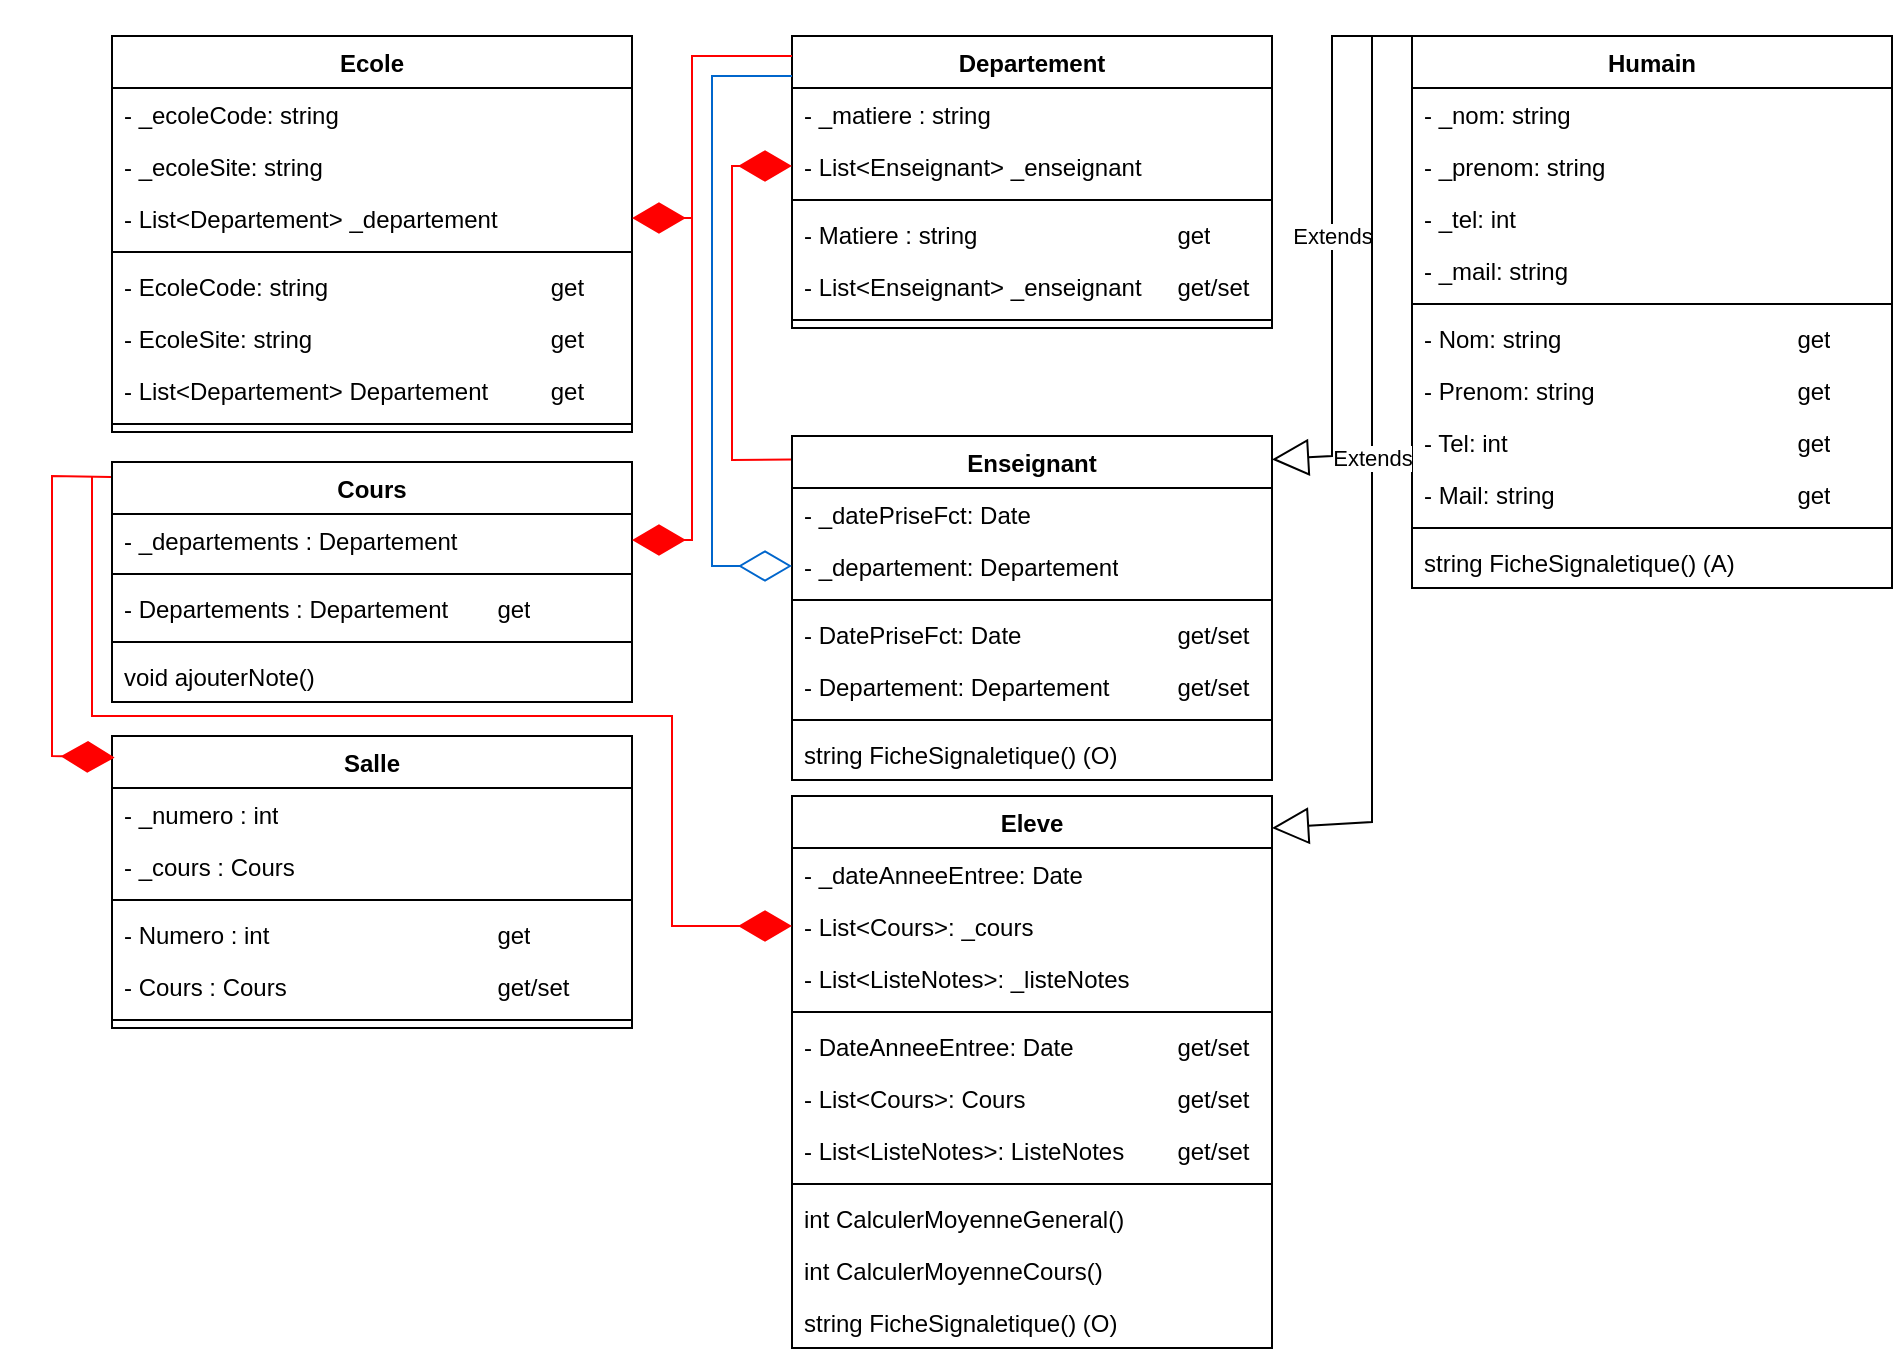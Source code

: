 <mxfile version="21.6.8" type="device">
  <diagram name="Page-1" id="UzRj5RiGEcN09ekweNtH">
    <mxGraphModel dx="2222" dy="737" grid="1" gridSize="10" guides="1" tooltips="1" connect="1" arrows="1" fold="1" page="1" pageScale="1" pageWidth="827" pageHeight="1169" math="0" shadow="0">
      <root>
        <mxCell id="0" />
        <mxCell id="1" parent="0" />
        <mxCell id="e_2_NbuPAiOy6L77MjdZ-2" value="Ecole" style="swimlane;fontStyle=1;align=center;verticalAlign=top;childLayout=stackLayout;horizontal=1;startSize=26;horizontalStack=0;resizeParent=1;resizeParentMax=0;resizeLast=0;collapsible=1;marginBottom=0;whiteSpace=wrap;html=1;" parent="1" vertex="1">
          <mxGeometry x="-30" y="40" width="260" height="198" as="geometry" />
        </mxCell>
        <mxCell id="e_2_NbuPAiOy6L77MjdZ-3" value="- _ecoleCode: string" style="text;strokeColor=none;fillColor=none;align=left;verticalAlign=top;spacingLeft=4;spacingRight=4;overflow=hidden;rotatable=0;points=[[0,0.5],[1,0.5]];portConstraint=eastwest;whiteSpace=wrap;html=1;" parent="e_2_NbuPAiOy6L77MjdZ-2" vertex="1">
          <mxGeometry y="26" width="260" height="26" as="geometry" />
        </mxCell>
        <mxCell id="e_2_NbuPAiOy6L77MjdZ-8" value="- _ecoleSite: string" style="text;strokeColor=none;fillColor=none;align=left;verticalAlign=top;spacingLeft=4;spacingRight=4;overflow=hidden;rotatable=0;points=[[0,0.5],[1,0.5]];portConstraint=eastwest;whiteSpace=wrap;html=1;" parent="e_2_NbuPAiOy6L77MjdZ-2" vertex="1">
          <mxGeometry y="52" width="260" height="26" as="geometry" />
        </mxCell>
        <mxCell id="VUYTTQAeHp8kUrqY8IP1-2" value="- List&amp;lt;Departement&amp;gt; _departement" style="text;strokeColor=none;fillColor=none;align=left;verticalAlign=top;spacingLeft=4;spacingRight=4;overflow=hidden;rotatable=0;points=[[0,0.5],[1,0.5]];portConstraint=eastwest;whiteSpace=wrap;html=1;" parent="e_2_NbuPAiOy6L77MjdZ-2" vertex="1">
          <mxGeometry y="78" width="260" height="26" as="geometry" />
        </mxCell>
        <mxCell id="e_2_NbuPAiOy6L77MjdZ-4" value="" style="line;strokeWidth=1;fillColor=none;align=left;verticalAlign=middle;spacingTop=-1;spacingLeft=3;spacingRight=3;rotatable=0;labelPosition=right;points=[];portConstraint=eastwest;strokeColor=inherit;" parent="e_2_NbuPAiOy6L77MjdZ-2" vertex="1">
          <mxGeometry y="104" width="260" height="8" as="geometry" />
        </mxCell>
        <mxCell id="lSOkWuuqPg5tEE2w5IB8-52" value="- EcoleCode: string &lt;span style=&quot;white-space: pre;&quot;&gt;&#x9;&lt;/span&gt;&lt;span style=&quot;white-space: pre;&quot;&gt;&#x9;&lt;/span&gt;&lt;span style=&quot;white-space: pre;&quot;&gt;&#x9;&lt;/span&gt;&lt;span style=&quot;white-space: pre;&quot;&gt;&#x9;&lt;/span&gt;get" style="text;strokeColor=none;fillColor=none;align=left;verticalAlign=top;spacingLeft=4;spacingRight=4;overflow=hidden;rotatable=0;points=[[0,0.5],[1,0.5]];portConstraint=eastwest;whiteSpace=wrap;html=1;" vertex="1" parent="e_2_NbuPAiOy6L77MjdZ-2">
          <mxGeometry y="112" width="260" height="26" as="geometry" />
        </mxCell>
        <mxCell id="lSOkWuuqPg5tEE2w5IB8-51" value="- EcoleSite: string &lt;span style=&quot;white-space: pre;&quot;&gt;&#x9;&lt;/span&gt;&lt;span style=&quot;white-space: pre;&quot;&gt;&#x9;&lt;/span&gt;&lt;span style=&quot;white-space: pre;&quot;&gt;&#x9;&lt;/span&gt;&lt;span style=&quot;white-space: pre;&quot;&gt;&#x9;&lt;span style=&quot;white-space: pre;&quot;&gt;&#x9;&lt;/span&gt;&lt;/span&gt;get" style="text;strokeColor=none;fillColor=none;align=left;verticalAlign=top;spacingLeft=4;spacingRight=4;overflow=hidden;rotatable=0;points=[[0,0.5],[1,0.5]];portConstraint=eastwest;whiteSpace=wrap;html=1;" vertex="1" parent="e_2_NbuPAiOy6L77MjdZ-2">
          <mxGeometry y="138" width="260" height="26" as="geometry" />
        </mxCell>
        <mxCell id="lSOkWuuqPg5tEE2w5IB8-56" value="- List&amp;lt;Departement&amp;gt; Departement&amp;nbsp;&lt;span style=&quot;white-space: pre;&quot;&gt;&#x9;&lt;/span&gt;get" style="text;strokeColor=none;fillColor=none;align=left;verticalAlign=top;spacingLeft=4;spacingRight=4;overflow=hidden;rotatable=0;points=[[0,0.5],[1,0.5]];portConstraint=eastwest;whiteSpace=wrap;html=1;" vertex="1" parent="e_2_NbuPAiOy6L77MjdZ-2">
          <mxGeometry y="164" width="260" height="26" as="geometry" />
        </mxCell>
        <mxCell id="e_2_NbuPAiOy6L77MjdZ-6" value="" style="line;strokeWidth=1;fillColor=none;align=left;verticalAlign=middle;spacingTop=-1;spacingLeft=3;spacingRight=3;rotatable=0;labelPosition=right;points=[];portConstraint=eastwest;strokeColor=inherit;" parent="e_2_NbuPAiOy6L77MjdZ-2" vertex="1">
          <mxGeometry y="190" width="260" height="8" as="geometry" />
        </mxCell>
        <mxCell id="e_2_NbuPAiOy6L77MjdZ-11" value="Departement&lt;br&gt;" style="swimlane;fontStyle=1;align=center;verticalAlign=top;childLayout=stackLayout;horizontal=1;startSize=26;horizontalStack=0;resizeParent=1;resizeParentMax=0;resizeLast=0;collapsible=1;marginBottom=0;whiteSpace=wrap;html=1;" parent="1" vertex="1">
          <mxGeometry x="310" y="40" width="240" height="146" as="geometry" />
        </mxCell>
        <mxCell id="e_2_NbuPAiOy6L77MjdZ-13" value="- _matiere : string" style="text;strokeColor=none;fillColor=none;align=left;verticalAlign=top;spacingLeft=4;spacingRight=4;overflow=hidden;rotatable=0;points=[[0,0.5],[1,0.5]];portConstraint=eastwest;whiteSpace=wrap;html=1;" parent="e_2_NbuPAiOy6L77MjdZ-11" vertex="1">
          <mxGeometry y="26" width="240" height="26" as="geometry" />
        </mxCell>
        <mxCell id="lSOkWuuqPg5tEE2w5IB8-2" value="- List&amp;lt;Enseignant&amp;gt; _enseignant" style="text;strokeColor=none;fillColor=none;align=left;verticalAlign=top;spacingLeft=4;spacingRight=4;overflow=hidden;rotatable=0;points=[[0,0.5],[1,0.5]];portConstraint=eastwest;whiteSpace=wrap;html=1;" vertex="1" parent="e_2_NbuPAiOy6L77MjdZ-11">
          <mxGeometry y="52" width="240" height="26" as="geometry" />
        </mxCell>
        <mxCell id="e_2_NbuPAiOy6L77MjdZ-14" value="" style="line;strokeWidth=1;fillColor=none;align=left;verticalAlign=middle;spacingTop=-1;spacingLeft=3;spacingRight=3;rotatable=0;labelPosition=right;points=[];portConstraint=eastwest;strokeColor=inherit;" parent="e_2_NbuPAiOy6L77MjdZ-11" vertex="1">
          <mxGeometry y="78" width="240" height="8" as="geometry" />
        </mxCell>
        <mxCell id="lSOkWuuqPg5tEE2w5IB8-55" value="- Matiere : string &lt;span style=&quot;white-space: pre;&quot;&gt;&#x9;&lt;/span&gt;&lt;span style=&quot;white-space: pre;&quot;&gt;&#x9;&lt;/span&gt;&lt;span style=&quot;white-space: pre;&quot;&gt;&#x9;&lt;/span&gt;&lt;span style=&quot;white-space: pre;&quot;&gt;&#x9;&lt;/span&gt;get" style="text;strokeColor=none;fillColor=none;align=left;verticalAlign=top;spacingLeft=4;spacingRight=4;overflow=hidden;rotatable=0;points=[[0,0.5],[1,0.5]];portConstraint=eastwest;whiteSpace=wrap;html=1;" vertex="1" parent="e_2_NbuPAiOy6L77MjdZ-11">
          <mxGeometry y="86" width="240" height="26" as="geometry" />
        </mxCell>
        <mxCell id="lSOkWuuqPg5tEE2w5IB8-57" value="- List&amp;lt;Enseignant&amp;gt; _enseignant &lt;span style=&quot;white-space: pre;&quot;&gt;&#x9;&lt;/span&gt;get/set" style="text;strokeColor=none;fillColor=none;align=left;verticalAlign=top;spacingLeft=4;spacingRight=4;overflow=hidden;rotatable=0;points=[[0,0.5],[1,0.5]];portConstraint=eastwest;whiteSpace=wrap;html=1;" vertex="1" parent="e_2_NbuPAiOy6L77MjdZ-11">
          <mxGeometry y="112" width="240" height="26" as="geometry" />
        </mxCell>
        <mxCell id="e_2_NbuPAiOy6L77MjdZ-17" value="" style="line;strokeWidth=1;fillColor=none;align=left;verticalAlign=middle;spacingTop=-1;spacingLeft=3;spacingRight=3;rotatable=0;labelPosition=right;points=[];portConstraint=eastwest;strokeColor=inherit;" parent="e_2_NbuPAiOy6L77MjdZ-11" vertex="1">
          <mxGeometry y="138" width="240" height="8" as="geometry" />
        </mxCell>
        <mxCell id="R2_VQ7EMaxmbU5kLGM1j-1" value="Enseignant" style="swimlane;fontStyle=1;align=center;verticalAlign=top;childLayout=stackLayout;horizontal=1;startSize=26;horizontalStack=0;resizeParent=1;resizeParentMax=0;resizeLast=0;collapsible=1;marginBottom=0;whiteSpace=wrap;html=1;" parent="1" vertex="1">
          <mxGeometry x="310" y="240" width="240" height="172" as="geometry" />
        </mxCell>
        <mxCell id="R2_VQ7EMaxmbU5kLGM1j-11" value="- _datePriseFct: Date" style="text;strokeColor=none;fillColor=none;align=left;verticalAlign=top;spacingLeft=4;spacingRight=4;overflow=hidden;rotatable=0;points=[[0,0.5],[1,0.5]];portConstraint=eastwest;whiteSpace=wrap;html=1;" parent="R2_VQ7EMaxmbU5kLGM1j-1" vertex="1">
          <mxGeometry y="26" width="240" height="26" as="geometry" />
        </mxCell>
        <mxCell id="R2_VQ7EMaxmbU5kLGM1j-17" value="- _departement: Departement" style="text;strokeColor=none;fillColor=none;align=left;verticalAlign=top;spacingLeft=4;spacingRight=4;overflow=hidden;rotatable=0;points=[[0,0.5],[1,0.5]];portConstraint=eastwest;whiteSpace=wrap;html=1;" parent="R2_VQ7EMaxmbU5kLGM1j-1" vertex="1">
          <mxGeometry y="52" width="240" height="26" as="geometry" />
        </mxCell>
        <mxCell id="R2_VQ7EMaxmbU5kLGM1j-4" value="" style="line;strokeWidth=1;fillColor=none;align=left;verticalAlign=middle;spacingTop=-1;spacingLeft=3;spacingRight=3;rotatable=0;labelPosition=right;points=[];portConstraint=eastwest;strokeColor=inherit;" parent="R2_VQ7EMaxmbU5kLGM1j-1" vertex="1">
          <mxGeometry y="78" width="240" height="8" as="geometry" />
        </mxCell>
        <mxCell id="lSOkWuuqPg5tEE2w5IB8-58" value="- DatePriseFct: Date &lt;span style=&quot;white-space: pre;&quot;&gt;&#x9;&lt;/span&gt;&lt;span style=&quot;white-space: pre;&quot;&gt;&#x9;&lt;/span&gt;&lt;span style=&quot;white-space: pre;&quot;&gt;&#x9;&lt;/span&gt;get/set" style="text;strokeColor=none;fillColor=none;align=left;verticalAlign=top;spacingLeft=4;spacingRight=4;overflow=hidden;rotatable=0;points=[[0,0.5],[1,0.5]];portConstraint=eastwest;whiteSpace=wrap;html=1;" vertex="1" parent="R2_VQ7EMaxmbU5kLGM1j-1">
          <mxGeometry y="86" width="240" height="26" as="geometry" />
        </mxCell>
        <mxCell id="lSOkWuuqPg5tEE2w5IB8-59" value="- Departement: Departement &lt;span style=&quot;white-space: pre;&quot;&gt;&#x9;&lt;/span&gt;&lt;span style=&quot;white-space: pre;&quot;&gt;&#x9;&lt;/span&gt;get/set" style="text;strokeColor=none;fillColor=none;align=left;verticalAlign=top;spacingLeft=4;spacingRight=4;overflow=hidden;rotatable=0;points=[[0,0.5],[1,0.5]];portConstraint=eastwest;whiteSpace=wrap;html=1;" vertex="1" parent="R2_VQ7EMaxmbU5kLGM1j-1">
          <mxGeometry y="112" width="240" height="26" as="geometry" />
        </mxCell>
        <mxCell id="R2_VQ7EMaxmbU5kLGM1j-7" value="" style="line;strokeWidth=1;fillColor=none;align=left;verticalAlign=middle;spacingTop=-1;spacingLeft=3;spacingRight=3;rotatable=0;labelPosition=right;points=[];portConstraint=eastwest;strokeColor=inherit;" parent="R2_VQ7EMaxmbU5kLGM1j-1" vertex="1">
          <mxGeometry y="138" width="240" height="8" as="geometry" />
        </mxCell>
        <mxCell id="lSOkWuuqPg5tEE2w5IB8-83" value="string FicheSignaletique() (O)" style="text;strokeColor=none;fillColor=none;align=left;verticalAlign=top;spacingLeft=4;spacingRight=4;overflow=hidden;rotatable=0;points=[[0,0.5],[1,0.5]];portConstraint=eastwest;whiteSpace=wrap;html=1;" vertex="1" parent="R2_VQ7EMaxmbU5kLGM1j-1">
          <mxGeometry y="146" width="240" height="26" as="geometry" />
        </mxCell>
        <mxCell id="VUYTTQAeHp8kUrqY8IP1-1" value="" style="endArrow=diamondThin;endFill=0;endSize=24;html=1;rounded=0;strokeColor=#0066CC;entryX=0;entryY=0.5;entryDx=0;entryDy=0;" parent="1" target="R2_VQ7EMaxmbU5kLGM1j-17" edge="1">
          <mxGeometry width="160" relative="1" as="geometry">
            <mxPoint x="310" y="60" as="sourcePoint" />
            <mxPoint x="590" y="515.714" as="targetPoint" />
            <Array as="points">
              <mxPoint x="270" y="60" />
              <mxPoint x="270" y="230" />
              <mxPoint x="270" y="305" />
            </Array>
          </mxGeometry>
        </mxCell>
        <mxCell id="lSOkWuuqPg5tEE2w5IB8-1" value="" style="endArrow=diamondThin;endFill=1;endSize=24;html=1;rounded=0;entryX=1;entryY=0.5;entryDx=0;entryDy=0;strokeColor=#FF0000;" edge="1" parent="1" target="VUYTTQAeHp8kUrqY8IP1-2">
          <mxGeometry width="160" relative="1" as="geometry">
            <mxPoint x="310" y="50" as="sourcePoint" />
            <mxPoint x="280" y="240" as="targetPoint" />
            <Array as="points">
              <mxPoint x="260" y="50" />
              <mxPoint x="260" y="131" />
            </Array>
          </mxGeometry>
        </mxCell>
        <mxCell id="lSOkWuuqPg5tEE2w5IB8-3" value="" style="endArrow=diamondThin;endFill=1;endSize=24;html=1;rounded=0;exitX=-0.002;exitY=0.068;exitDx=0;exitDy=0;entryX=0;entryY=0.5;entryDx=0;entryDy=0;strokeColor=#FF0000;exitPerimeter=0;" edge="1" parent="1" source="R2_VQ7EMaxmbU5kLGM1j-1" target="lSOkWuuqPg5tEE2w5IB8-2">
          <mxGeometry width="160" relative="1" as="geometry">
            <mxPoint x="251" y="380" as="sourcePoint" />
            <mxPoint x="170" y="458" as="targetPoint" />
            <Array as="points">
              <mxPoint x="280" y="252" />
              <mxPoint x="280" y="105" />
            </Array>
          </mxGeometry>
        </mxCell>
        <mxCell id="lSOkWuuqPg5tEE2w5IB8-4" value="Humain" style="swimlane;fontStyle=1;align=center;verticalAlign=top;childLayout=stackLayout;horizontal=1;startSize=26;horizontalStack=0;resizeParent=1;resizeParentMax=0;resizeLast=0;collapsible=1;marginBottom=0;whiteSpace=wrap;html=1;" vertex="1" parent="1">
          <mxGeometry x="620" y="40" width="240" height="276" as="geometry" />
        </mxCell>
        <mxCell id="lSOkWuuqPg5tEE2w5IB8-5" value="- _nom: string" style="text;strokeColor=none;fillColor=none;align=left;verticalAlign=top;spacingLeft=4;spacingRight=4;overflow=hidden;rotatable=0;points=[[0,0.5],[1,0.5]];portConstraint=eastwest;whiteSpace=wrap;html=1;" vertex="1" parent="lSOkWuuqPg5tEE2w5IB8-4">
          <mxGeometry y="26" width="240" height="26" as="geometry" />
        </mxCell>
        <mxCell id="lSOkWuuqPg5tEE2w5IB8-6" value="- _prenom: string" style="text;strokeColor=none;fillColor=none;align=left;verticalAlign=top;spacingLeft=4;spacingRight=4;overflow=hidden;rotatable=0;points=[[0,0.5],[1,0.5]];portConstraint=eastwest;whiteSpace=wrap;html=1;" vertex="1" parent="lSOkWuuqPg5tEE2w5IB8-4">
          <mxGeometry y="52" width="240" height="26" as="geometry" />
        </mxCell>
        <mxCell id="lSOkWuuqPg5tEE2w5IB8-7" value="- _tel: int" style="text;strokeColor=none;fillColor=none;align=left;verticalAlign=top;spacingLeft=4;spacingRight=4;overflow=hidden;rotatable=0;points=[[0,0.5],[1,0.5]];portConstraint=eastwest;whiteSpace=wrap;html=1;" vertex="1" parent="lSOkWuuqPg5tEE2w5IB8-4">
          <mxGeometry y="78" width="240" height="26" as="geometry" />
        </mxCell>
        <mxCell id="lSOkWuuqPg5tEE2w5IB8-8" value="- _mail: string" style="text;strokeColor=none;fillColor=none;align=left;verticalAlign=top;spacingLeft=4;spacingRight=4;overflow=hidden;rotatable=0;points=[[0,0.5],[1,0.5]];portConstraint=eastwest;whiteSpace=wrap;html=1;" vertex="1" parent="lSOkWuuqPg5tEE2w5IB8-4">
          <mxGeometry y="104" width="240" height="26" as="geometry" />
        </mxCell>
        <mxCell id="lSOkWuuqPg5tEE2w5IB8-11" value="" style="line;strokeWidth=1;fillColor=none;align=left;verticalAlign=middle;spacingTop=-1;spacingLeft=3;spacingRight=3;rotatable=0;labelPosition=right;points=[];portConstraint=eastwest;strokeColor=inherit;" vertex="1" parent="lSOkWuuqPg5tEE2w5IB8-4">
          <mxGeometry y="130" width="240" height="8" as="geometry" />
        </mxCell>
        <mxCell id="lSOkWuuqPg5tEE2w5IB8-12" value="- Nom: string&amp;nbsp;&lt;span style=&quot;white-space: pre;&quot;&gt;&#x9;&lt;/span&gt;&lt;span style=&quot;white-space: pre;&quot;&gt;&#x9;&lt;/span&gt;&lt;span style=&quot;white-space: pre;&quot;&gt;&#x9;&lt;/span&gt;&lt;span style=&quot;white-space: pre;&quot;&gt;&#x9;&lt;/span&gt;&lt;span style=&quot;white-space: pre;&quot;&gt;&#x9;&lt;/span&gt;get" style="text;strokeColor=none;fillColor=none;align=left;verticalAlign=top;spacingLeft=4;spacingRight=4;overflow=hidden;rotatable=0;points=[[0,0.5],[1,0.5]];portConstraint=eastwest;whiteSpace=wrap;html=1;" vertex="1" parent="lSOkWuuqPg5tEE2w5IB8-4">
          <mxGeometry y="138" width="240" height="26" as="geometry" />
        </mxCell>
        <mxCell id="lSOkWuuqPg5tEE2w5IB8-13" value="- Prenom: string &lt;span style=&quot;white-space: pre;&quot;&gt;&#x9;&lt;/span&gt;&lt;span style=&quot;white-space: pre;&quot;&gt;&#x9;&lt;/span&gt;&lt;span style=&quot;white-space: pre;&quot;&gt;&#x9;&lt;/span&gt;&lt;span style=&quot;white-space: pre;&quot;&gt;&#x9;&lt;/span&gt;get" style="text;strokeColor=none;fillColor=none;align=left;verticalAlign=top;spacingLeft=4;spacingRight=4;overflow=hidden;rotatable=0;points=[[0,0.5],[1,0.5]];portConstraint=eastwest;whiteSpace=wrap;html=1;" vertex="1" parent="lSOkWuuqPg5tEE2w5IB8-4">
          <mxGeometry y="164" width="240" height="26" as="geometry" />
        </mxCell>
        <mxCell id="lSOkWuuqPg5tEE2w5IB8-14" value="- Tel: int &lt;span style=&quot;white-space: pre;&quot;&gt;&#x9;&lt;/span&gt;&lt;span style=&quot;white-space: pre;&quot;&gt;&#x9;&lt;/span&gt;&lt;span style=&quot;white-space: pre;&quot;&gt;&#x9;&lt;/span&gt;&lt;span style=&quot;white-space: pre;&quot;&gt;&#x9;&lt;/span&gt;&lt;span style=&quot;white-space: pre;&quot;&gt;&#x9;&lt;/span&gt;&lt;span style=&quot;white-space: pre;&quot;&gt;&#x9;&lt;/span&gt;get" style="text;strokeColor=none;fillColor=none;align=left;verticalAlign=top;spacingLeft=4;spacingRight=4;overflow=hidden;rotatable=0;points=[[0,0.5],[1,0.5]];portConstraint=eastwest;whiteSpace=wrap;html=1;" vertex="1" parent="lSOkWuuqPg5tEE2w5IB8-4">
          <mxGeometry y="190" width="240" height="26" as="geometry" />
        </mxCell>
        <mxCell id="lSOkWuuqPg5tEE2w5IB8-15" value="- Mail: string &lt;span style=&quot;white-space: pre;&quot;&gt;&#x9;&lt;/span&gt;&lt;span style=&quot;white-space: pre;&quot;&gt;&#x9;&lt;/span&gt;&lt;span style=&quot;white-space: pre;&quot;&gt;&#x9;&lt;/span&gt;&lt;span style=&quot;white-space: pre;&quot;&gt;&#x9;&lt;/span&gt;&lt;span style=&quot;white-space: pre;&quot;&gt;&#x9;&lt;/span&gt;get" style="text;strokeColor=none;fillColor=none;align=left;verticalAlign=top;spacingLeft=4;spacingRight=4;overflow=hidden;rotatable=0;points=[[0,0.5],[1,0.5]];portConstraint=eastwest;whiteSpace=wrap;html=1;" vertex="1" parent="lSOkWuuqPg5tEE2w5IB8-4">
          <mxGeometry y="216" width="240" height="26" as="geometry" />
        </mxCell>
        <mxCell id="lSOkWuuqPg5tEE2w5IB8-17" value="" style="line;strokeWidth=1;fillColor=none;align=left;verticalAlign=middle;spacingTop=-1;spacingLeft=3;spacingRight=3;rotatable=0;labelPosition=right;points=[];portConstraint=eastwest;strokeColor=inherit;" vertex="1" parent="lSOkWuuqPg5tEE2w5IB8-4">
          <mxGeometry y="242" width="240" height="8" as="geometry" />
        </mxCell>
        <mxCell id="lSOkWuuqPg5tEE2w5IB8-50" value="string FicheSignaletique() (A)" style="text;strokeColor=none;fillColor=none;align=left;verticalAlign=top;spacingLeft=4;spacingRight=4;overflow=hidden;rotatable=0;points=[[0,0.5],[1,0.5]];portConstraint=eastwest;whiteSpace=wrap;html=1;" vertex="1" parent="lSOkWuuqPg5tEE2w5IB8-4">
          <mxGeometry y="250" width="240" height="26" as="geometry" />
        </mxCell>
        <mxCell id="lSOkWuuqPg5tEE2w5IB8-18" value="Eleve" style="swimlane;fontStyle=1;align=center;verticalAlign=top;childLayout=stackLayout;horizontal=1;startSize=26;horizontalStack=0;resizeParent=1;resizeParentMax=0;resizeLast=0;collapsible=1;marginBottom=0;whiteSpace=wrap;html=1;" vertex="1" parent="1">
          <mxGeometry x="310" y="420" width="240" height="276" as="geometry" />
        </mxCell>
        <mxCell id="lSOkWuuqPg5tEE2w5IB8-30" value="- _dateAnneeEntree: Date" style="text;strokeColor=none;fillColor=none;align=left;verticalAlign=top;spacingLeft=4;spacingRight=4;overflow=hidden;rotatable=0;points=[[0,0.5],[1,0.5]];portConstraint=eastwest;whiteSpace=wrap;html=1;" vertex="1" parent="lSOkWuuqPg5tEE2w5IB8-18">
          <mxGeometry y="26" width="240" height="26" as="geometry" />
        </mxCell>
        <mxCell id="lSOkWuuqPg5tEE2w5IB8-74" value="-&amp;nbsp;List&amp;lt;Cours&amp;gt;: _cours" style="text;strokeColor=none;fillColor=none;align=left;verticalAlign=top;spacingLeft=4;spacingRight=4;overflow=hidden;rotatable=0;points=[[0,0.5],[1,0.5]];portConstraint=eastwest;whiteSpace=wrap;html=1;" vertex="1" parent="lSOkWuuqPg5tEE2w5IB8-18">
          <mxGeometry y="52" width="240" height="26" as="geometry" />
        </mxCell>
        <mxCell id="lSOkWuuqPg5tEE2w5IB8-86" value="-&amp;nbsp;List&amp;lt;ListeNotes&amp;gt;: _listeNotes" style="text;strokeColor=none;fillColor=none;align=left;verticalAlign=top;spacingLeft=4;spacingRight=4;overflow=hidden;rotatable=0;points=[[0,0.5],[1,0.5]];portConstraint=eastwest;whiteSpace=wrap;html=1;" vertex="1" parent="lSOkWuuqPg5tEE2w5IB8-18">
          <mxGeometry y="78" width="240" height="26" as="geometry" />
        </mxCell>
        <mxCell id="lSOkWuuqPg5tEE2w5IB8-21" value="" style="line;strokeWidth=1;fillColor=none;align=left;verticalAlign=middle;spacingTop=-1;spacingLeft=3;spacingRight=3;rotatable=0;labelPosition=right;points=[];portConstraint=eastwest;strokeColor=inherit;" vertex="1" parent="lSOkWuuqPg5tEE2w5IB8-18">
          <mxGeometry y="104" width="240" height="8" as="geometry" />
        </mxCell>
        <mxCell id="lSOkWuuqPg5tEE2w5IB8-54" value="- DateAnneeEntree: Date &lt;span style=&quot;white-space: pre;&quot;&gt;&#x9;&lt;/span&gt;&lt;span style=&quot;white-space: pre;&quot;&gt;&#x9;&lt;/span&gt;get/set" style="text;strokeColor=none;fillColor=none;align=left;verticalAlign=top;spacingLeft=4;spacingRight=4;overflow=hidden;rotatable=0;points=[[0,0.5],[1,0.5]];portConstraint=eastwest;whiteSpace=wrap;html=1;" vertex="1" parent="lSOkWuuqPg5tEE2w5IB8-18">
          <mxGeometry y="112" width="240" height="26" as="geometry" />
        </mxCell>
        <mxCell id="lSOkWuuqPg5tEE2w5IB8-75" value="-&amp;nbsp;List&amp;lt;Cours&amp;gt;: Cours&lt;span style=&quot;white-space: pre;&quot;&gt;&#x9;&lt;/span&gt;&lt;span style=&quot;white-space: pre;&quot;&gt;&#x9;&lt;/span&gt;&lt;span style=&quot;white-space: pre;&quot;&gt;&#x9;&lt;/span&gt;get/set" style="text;strokeColor=none;fillColor=none;align=left;verticalAlign=top;spacingLeft=4;spacingRight=4;overflow=hidden;rotatable=0;points=[[0,0.5],[1,0.5]];portConstraint=eastwest;whiteSpace=wrap;html=1;" vertex="1" parent="lSOkWuuqPg5tEE2w5IB8-18">
          <mxGeometry y="138" width="240" height="26" as="geometry" />
        </mxCell>
        <mxCell id="lSOkWuuqPg5tEE2w5IB8-87" value="-&amp;nbsp;List&amp;lt;ListeNotes&amp;gt;: ListeNotes &lt;span style=&quot;white-space: pre;&quot;&gt;&#x9;&lt;/span&gt;get/set" style="text;strokeColor=none;fillColor=none;align=left;verticalAlign=top;spacingLeft=4;spacingRight=4;overflow=hidden;rotatable=0;points=[[0,0.5],[1,0.5]];portConstraint=eastwest;whiteSpace=wrap;html=1;" vertex="1" parent="lSOkWuuqPg5tEE2w5IB8-18">
          <mxGeometry y="164" width="240" height="26" as="geometry" />
        </mxCell>
        <mxCell id="lSOkWuuqPg5tEE2w5IB8-27" value="" style="line;strokeWidth=1;fillColor=none;align=left;verticalAlign=middle;spacingTop=-1;spacingLeft=3;spacingRight=3;rotatable=0;labelPosition=right;points=[];portConstraint=eastwest;strokeColor=inherit;" vertex="1" parent="lSOkWuuqPg5tEE2w5IB8-18">
          <mxGeometry y="190" width="240" height="8" as="geometry" />
        </mxCell>
        <mxCell id="lSOkWuuqPg5tEE2w5IB8-49" value="int CalculerMoyenneGeneral()" style="text;strokeColor=none;fillColor=none;align=left;verticalAlign=top;spacingLeft=4;spacingRight=4;overflow=hidden;rotatable=0;points=[[0,0.5],[1,0.5]];portConstraint=eastwest;whiteSpace=wrap;html=1;" vertex="1" parent="lSOkWuuqPg5tEE2w5IB8-18">
          <mxGeometry y="198" width="240" height="26" as="geometry" />
        </mxCell>
        <mxCell id="lSOkWuuqPg5tEE2w5IB8-48" value="int CalculerMoyenneCours()" style="text;strokeColor=none;fillColor=none;align=left;verticalAlign=top;spacingLeft=4;spacingRight=4;overflow=hidden;rotatable=0;points=[[0,0.5],[1,0.5]];portConstraint=eastwest;whiteSpace=wrap;html=1;" vertex="1" parent="lSOkWuuqPg5tEE2w5IB8-18">
          <mxGeometry y="224" width="240" height="26" as="geometry" />
        </mxCell>
        <mxCell id="lSOkWuuqPg5tEE2w5IB8-84" value="string FicheSignaletique() (O)" style="text;strokeColor=none;fillColor=none;align=left;verticalAlign=top;spacingLeft=4;spacingRight=4;overflow=hidden;rotatable=0;points=[[0,0.5],[1,0.5]];portConstraint=eastwest;whiteSpace=wrap;html=1;" vertex="1" parent="lSOkWuuqPg5tEE2w5IB8-18">
          <mxGeometry y="250" width="240" height="26" as="geometry" />
        </mxCell>
        <mxCell id="lSOkWuuqPg5tEE2w5IB8-28" value="Extends" style="endArrow=block;endSize=16;endFill=0;html=1;rounded=0;exitX=0;exitY=0;exitDx=0;exitDy=0;entryX=1;entryY=0.068;entryDx=0;entryDy=0;entryPerimeter=0;" edge="1" parent="1" source="lSOkWuuqPg5tEE2w5IB8-4" target="R2_VQ7EMaxmbU5kLGM1j-1">
          <mxGeometry width="160" relative="1" as="geometry">
            <mxPoint x="590" y="480" as="sourcePoint" />
            <mxPoint x="560" y="320" as="targetPoint" />
            <Array as="points">
              <mxPoint x="580" y="40" />
              <mxPoint x="580" y="250" />
            </Array>
          </mxGeometry>
        </mxCell>
        <mxCell id="lSOkWuuqPg5tEE2w5IB8-29" value="Extends" style="endArrow=block;endSize=16;endFill=0;html=1;rounded=0;exitX=0;exitY=0;exitDx=0;exitDy=0;entryX=1;entryY=0.058;entryDx=0;entryDy=0;entryPerimeter=0;" edge="1" parent="1" source="lSOkWuuqPg5tEE2w5IB8-4" target="lSOkWuuqPg5tEE2w5IB8-18">
          <mxGeometry width="160" relative="1" as="geometry">
            <mxPoint x="640" y="290" as="sourcePoint" />
            <mxPoint x="580" y="450" as="targetPoint" />
            <Array as="points">
              <mxPoint x="600" y="40" />
              <mxPoint x="600" y="433" />
            </Array>
          </mxGeometry>
        </mxCell>
        <mxCell id="lSOkWuuqPg5tEE2w5IB8-36" value="Cours" style="swimlane;fontStyle=1;align=center;verticalAlign=top;childLayout=stackLayout;horizontal=1;startSize=26;horizontalStack=0;resizeParent=1;resizeParentMax=0;resizeLast=0;collapsible=1;marginBottom=0;whiteSpace=wrap;html=1;" vertex="1" parent="1">
          <mxGeometry x="-30" y="253" width="260" height="120" as="geometry" />
        </mxCell>
        <mxCell id="lSOkWuuqPg5tEE2w5IB8-42" value="-&amp;nbsp;_departements : Departement" style="text;strokeColor=none;fillColor=none;align=left;verticalAlign=top;spacingLeft=4;spacingRight=4;overflow=hidden;rotatable=0;points=[[0,0.5],[1,0.5]];portConstraint=eastwest;whiteSpace=wrap;html=1;" vertex="1" parent="lSOkWuuqPg5tEE2w5IB8-36">
          <mxGeometry y="26" width="260" height="26" as="geometry" />
        </mxCell>
        <mxCell id="lSOkWuuqPg5tEE2w5IB8-39" value="" style="line;strokeWidth=1;fillColor=none;align=left;verticalAlign=middle;spacingTop=-1;spacingLeft=3;spacingRight=3;rotatable=0;labelPosition=right;points=[];portConstraint=eastwest;strokeColor=inherit;" vertex="1" parent="lSOkWuuqPg5tEE2w5IB8-36">
          <mxGeometry y="52" width="260" height="8" as="geometry" />
        </mxCell>
        <mxCell id="lSOkWuuqPg5tEE2w5IB8-53" value="- Departements : Departement &lt;span style=&quot;white-space: pre;&quot;&gt;&#x9;&lt;/span&gt;get" style="text;strokeColor=none;fillColor=none;align=left;verticalAlign=top;spacingLeft=4;spacingRight=4;overflow=hidden;rotatable=0;points=[[0,0.5],[1,0.5]];portConstraint=eastwest;whiteSpace=wrap;html=1;" vertex="1" parent="lSOkWuuqPg5tEE2w5IB8-36">
          <mxGeometry y="60" width="260" height="26" as="geometry" />
        </mxCell>
        <mxCell id="lSOkWuuqPg5tEE2w5IB8-41" value="" style="line;strokeWidth=1;fillColor=none;align=left;verticalAlign=middle;spacingTop=-1;spacingLeft=3;spacingRight=3;rotatable=0;labelPosition=right;points=[];portConstraint=eastwest;strokeColor=inherit;" vertex="1" parent="lSOkWuuqPg5tEE2w5IB8-36">
          <mxGeometry y="86" width="260" height="8" as="geometry" />
        </mxCell>
        <mxCell id="lSOkWuuqPg5tEE2w5IB8-88" value="void ajouterNote()" style="text;strokeColor=none;fillColor=none;align=left;verticalAlign=top;spacingLeft=4;spacingRight=4;overflow=hidden;rotatable=0;points=[[0,0.5],[1,0.5]];portConstraint=eastwest;whiteSpace=wrap;html=1;" vertex="1" parent="lSOkWuuqPg5tEE2w5IB8-36">
          <mxGeometry y="94" width="260" height="26" as="geometry" />
        </mxCell>
        <mxCell id="lSOkWuuqPg5tEE2w5IB8-46" value="" style="endArrow=diamondThin;endFill=1;endSize=24;html=1;rounded=0;entryX=1;entryY=0.5;entryDx=0;entryDy=0;strokeColor=#FF0000;" edge="1" parent="1" target="lSOkWuuqPg5tEE2w5IB8-42">
          <mxGeometry width="160" relative="1" as="geometry">
            <mxPoint x="310" y="50" as="sourcePoint" />
            <mxPoint x="230" y="141" as="targetPoint" />
            <Array as="points">
              <mxPoint x="260" y="50" />
              <mxPoint x="260" y="292" />
            </Array>
          </mxGeometry>
        </mxCell>
        <mxCell id="lSOkWuuqPg5tEE2w5IB8-61" value="Salle" style="swimlane;fontStyle=1;align=center;verticalAlign=top;childLayout=stackLayout;horizontal=1;startSize=26;horizontalStack=0;resizeParent=1;resizeParentMax=0;resizeLast=0;collapsible=1;marginBottom=0;whiteSpace=wrap;html=1;" vertex="1" parent="1">
          <mxGeometry x="-30" y="390" width="260" height="146" as="geometry" />
        </mxCell>
        <mxCell id="lSOkWuuqPg5tEE2w5IB8-62" value="-&amp;nbsp;_numero : int" style="text;strokeColor=none;fillColor=none;align=left;verticalAlign=top;spacingLeft=4;spacingRight=4;overflow=hidden;rotatable=0;points=[[0,0.5],[1,0.5]];portConstraint=eastwest;whiteSpace=wrap;html=1;" vertex="1" parent="lSOkWuuqPg5tEE2w5IB8-61">
          <mxGeometry y="26" width="260" height="26" as="geometry" />
        </mxCell>
        <mxCell id="lSOkWuuqPg5tEE2w5IB8-63" value="- _cours : Cours" style="text;strokeColor=none;fillColor=none;align=left;verticalAlign=top;spacingLeft=4;spacingRight=4;overflow=hidden;rotatable=0;points=[[0,0.5],[1,0.5]];portConstraint=eastwest;whiteSpace=wrap;html=1;" vertex="1" parent="lSOkWuuqPg5tEE2w5IB8-61">
          <mxGeometry y="52" width="260" height="26" as="geometry" />
        </mxCell>
        <mxCell id="lSOkWuuqPg5tEE2w5IB8-64" value="" style="line;strokeWidth=1;fillColor=none;align=left;verticalAlign=middle;spacingTop=-1;spacingLeft=3;spacingRight=3;rotatable=0;labelPosition=right;points=[];portConstraint=eastwest;strokeColor=inherit;" vertex="1" parent="lSOkWuuqPg5tEE2w5IB8-61">
          <mxGeometry y="78" width="260" height="8" as="geometry" />
        </mxCell>
        <mxCell id="lSOkWuuqPg5tEE2w5IB8-70" value="- Numero : int &lt;span style=&quot;white-space: pre;&quot;&gt;&#x9;&lt;/span&gt;&lt;span style=&quot;white-space: pre;&quot;&gt;&#x9;&lt;/span&gt;&lt;span style=&quot;white-space: pre;&quot;&gt;&#x9;&lt;/span&gt;&lt;span style=&quot;white-space: pre;&quot;&gt;&#x9;&lt;/span&gt;&lt;span style=&quot;white-space: pre;&quot;&gt;&#x9;&lt;/span&gt;get" style="text;strokeColor=none;fillColor=none;align=left;verticalAlign=top;spacingLeft=4;spacingRight=4;overflow=hidden;rotatable=0;points=[[0,0.5],[1,0.5]];portConstraint=eastwest;whiteSpace=wrap;html=1;" vertex="1" parent="lSOkWuuqPg5tEE2w5IB8-61">
          <mxGeometry y="86" width="260" height="26" as="geometry" />
        </mxCell>
        <mxCell id="lSOkWuuqPg5tEE2w5IB8-69" value="- Cours : Cours&lt;span style=&quot;white-space: pre;&quot;&gt;&#x9;&lt;/span&gt;&lt;span style=&quot;white-space: pre;&quot;&gt;&#x9;&lt;/span&gt;&lt;span style=&quot;white-space: pre;&quot;&gt;&#x9;&lt;/span&gt;&lt;span style=&quot;white-space: pre;&quot;&gt;&#x9;&lt;/span&gt;get/set" style="text;strokeColor=none;fillColor=none;align=left;verticalAlign=top;spacingLeft=4;spacingRight=4;overflow=hidden;rotatable=0;points=[[0,0.5],[1,0.5]];portConstraint=eastwest;whiteSpace=wrap;html=1;" vertex="1" parent="lSOkWuuqPg5tEE2w5IB8-61">
          <mxGeometry y="112" width="260" height="26" as="geometry" />
        </mxCell>
        <mxCell id="lSOkWuuqPg5tEE2w5IB8-67" value="" style="line;strokeWidth=1;fillColor=none;align=left;verticalAlign=middle;spacingTop=-1;spacingLeft=3;spacingRight=3;rotatable=0;labelPosition=right;points=[];portConstraint=eastwest;strokeColor=inherit;" vertex="1" parent="lSOkWuuqPg5tEE2w5IB8-61">
          <mxGeometry y="138" width="260" height="8" as="geometry" />
        </mxCell>
        <mxCell id="lSOkWuuqPg5tEE2w5IB8-72" value="" style="endArrow=diamondThin;endFill=1;endSize=24;html=1;rounded=0;strokeColor=#FF0000;exitX=-0.002;exitY=0.062;exitDx=0;exitDy=0;exitPerimeter=0;entryX=0.005;entryY=0.074;entryDx=0;entryDy=0;entryPerimeter=0;" edge="1" parent="1" source="lSOkWuuqPg5tEE2w5IB8-36" target="lSOkWuuqPg5tEE2w5IB8-61">
          <mxGeometry width="160" relative="1" as="geometry">
            <mxPoint x="-50" y="280" as="sourcePoint" />
            <mxPoint x="-40" y="453" as="targetPoint" />
            <Array as="points">
              <mxPoint x="-60" y="260" />
              <mxPoint x="-60" y="400" />
            </Array>
          </mxGeometry>
        </mxCell>
        <mxCell id="lSOkWuuqPg5tEE2w5IB8-73" value="" style="endArrow=diamondThin;endFill=1;endSize=24;html=1;rounded=0;strokeColor=#FF0000;entryX=0;entryY=0.5;entryDx=0;entryDy=0;" edge="1" parent="1" target="lSOkWuuqPg5tEE2w5IB8-74">
          <mxGeometry width="160" relative="1" as="geometry">
            <mxPoint x="-40" y="260" as="sourcePoint" />
            <mxPoint x="240" y="460" as="targetPoint" />
            <Array as="points">
              <mxPoint x="-40" y="380" />
              <mxPoint x="250" y="380" />
              <mxPoint x="250" y="485" />
            </Array>
          </mxGeometry>
        </mxCell>
      </root>
    </mxGraphModel>
  </diagram>
</mxfile>
